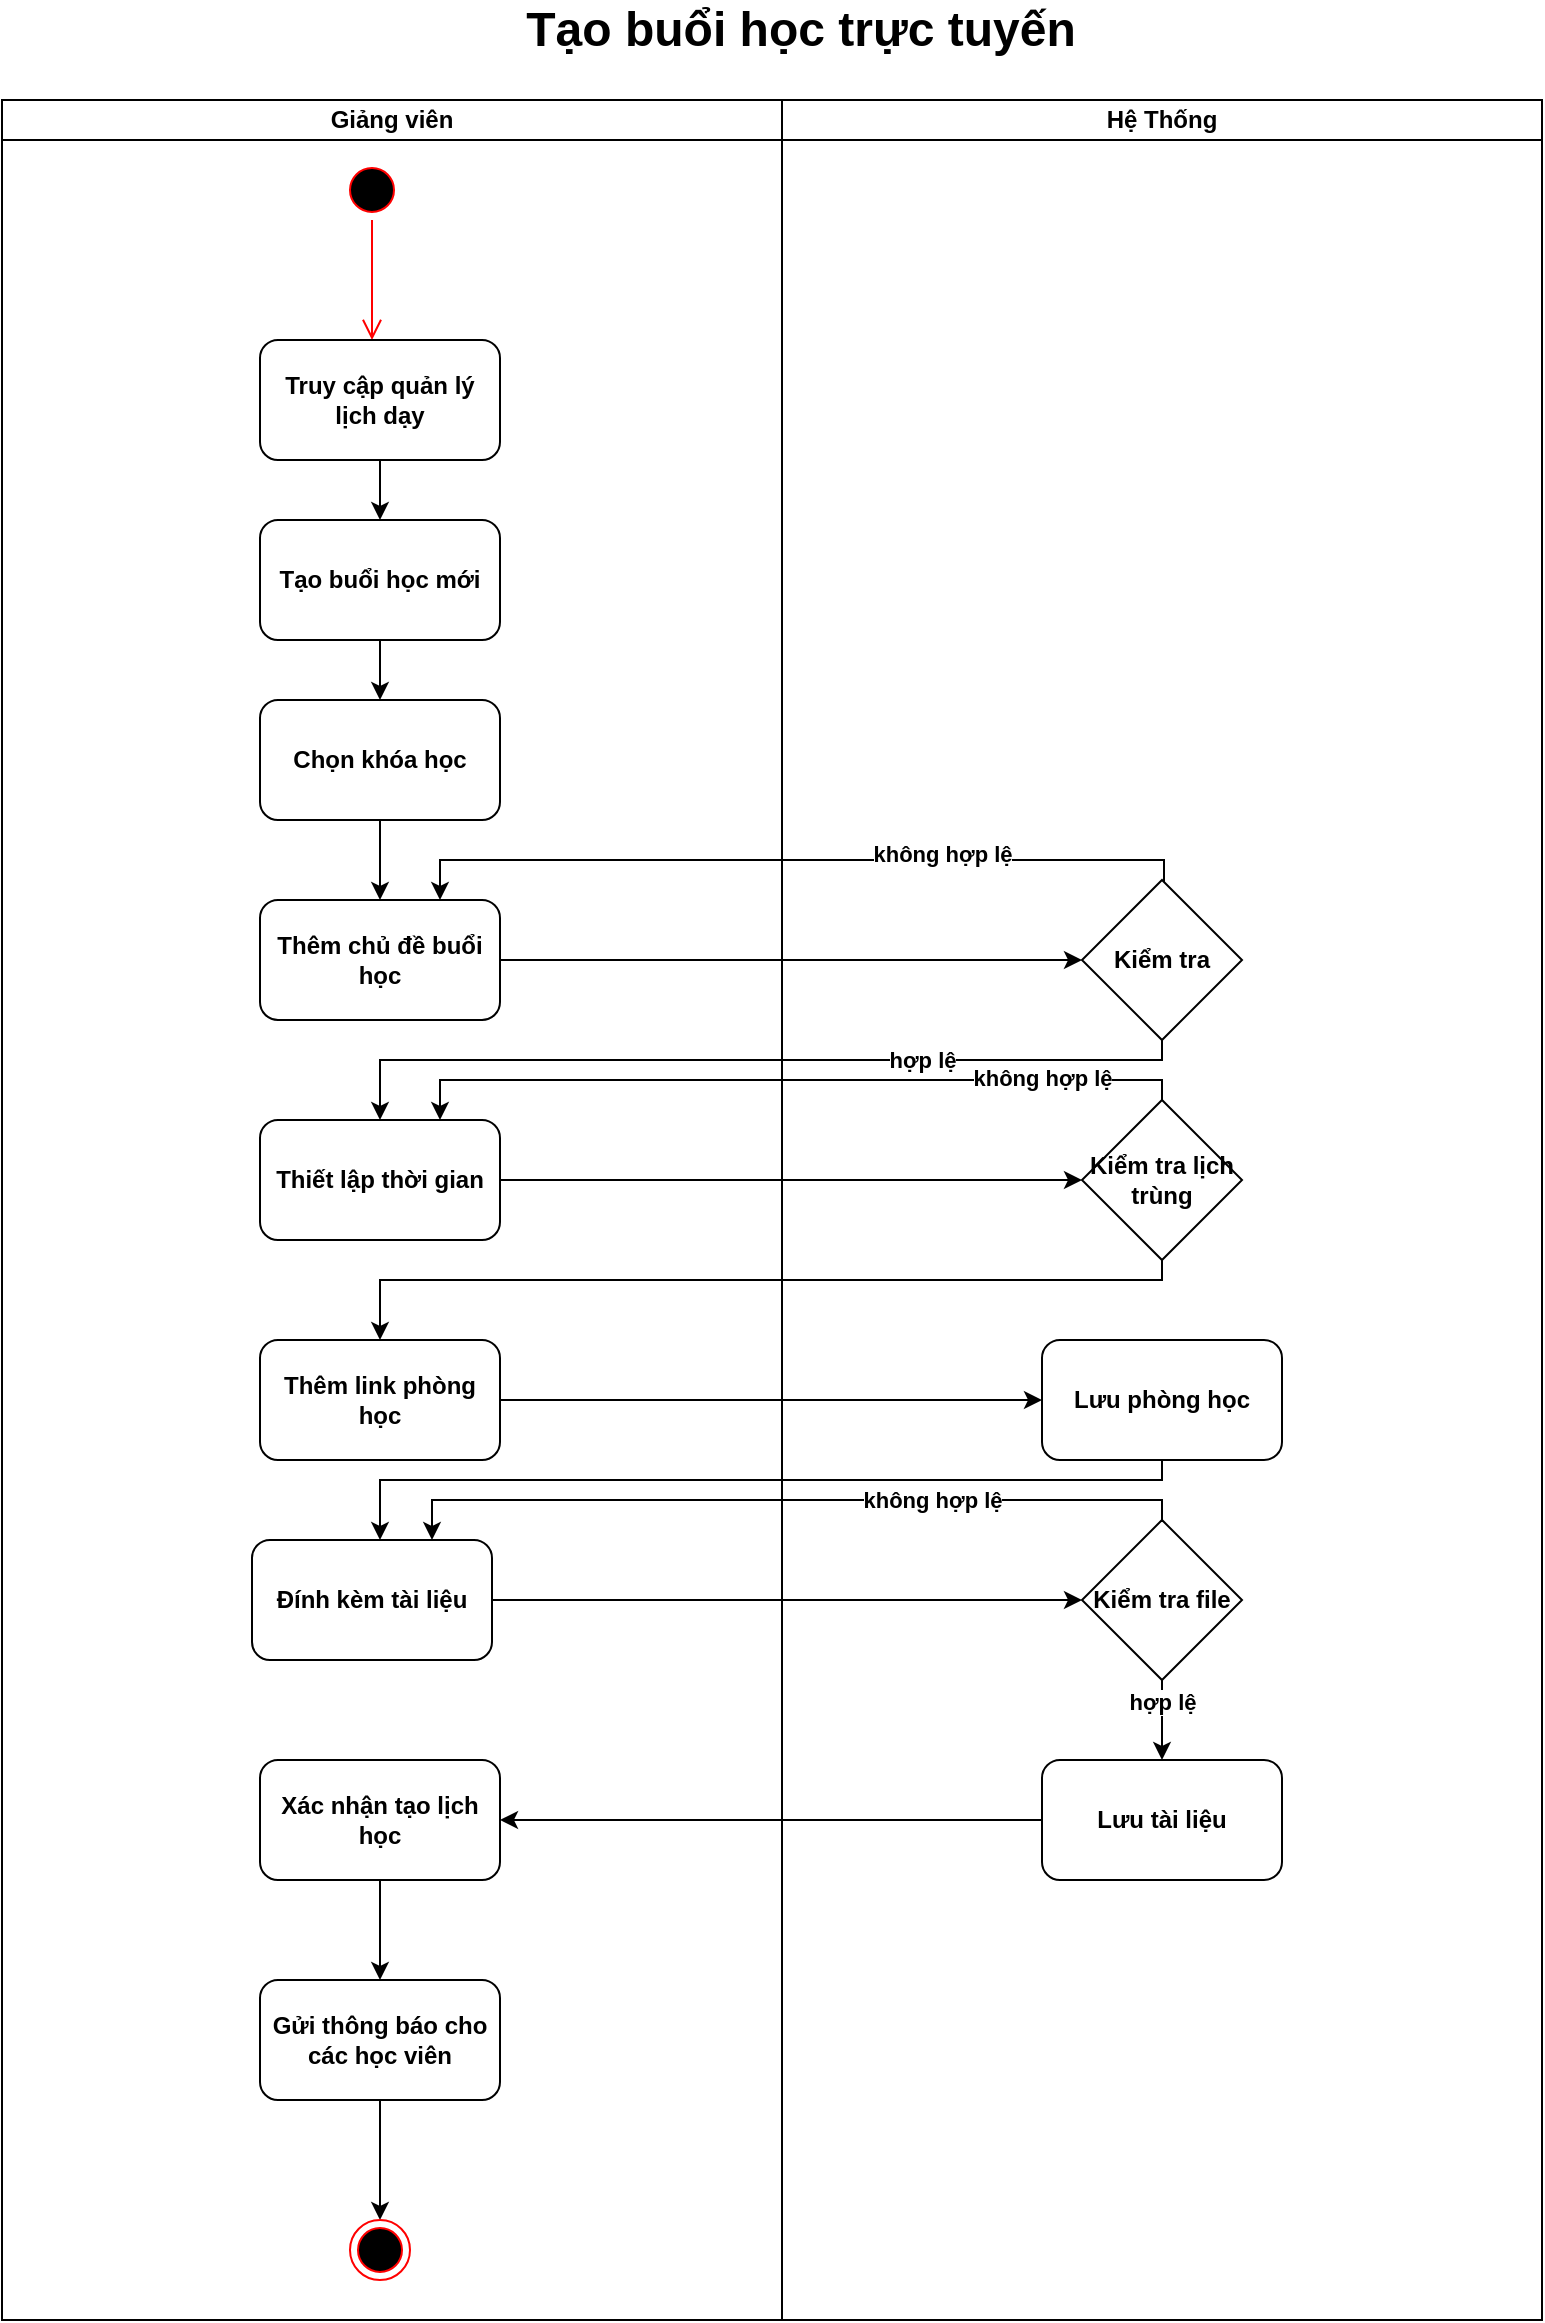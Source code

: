 <mxfile version="26.1.0">
  <diagram name="Page-1" id="wyYRsDZjEv_IAJ9hgWg7">
    <mxGraphModel dx="1783" dy="944" grid="1" gridSize="10" guides="1" tooltips="1" connect="1" arrows="1" fold="1" page="1" pageScale="1" pageWidth="850" pageHeight="1100" math="0" shadow="0">
      <root>
        <mxCell id="0" />
        <mxCell id="1" parent="0" />
        <mxCell id="MZA0LP5zGsWw1ewoAg7Y-1" value="Giảng viên" style="swimlane;startSize=20;whiteSpace=wrap;html=1;fontStyle=1" vertex="1" parent="1">
          <mxGeometry x="60" y="150" width="390" height="1110" as="geometry" />
        </mxCell>
        <mxCell id="MZA0LP5zGsWw1ewoAg7Y-2" value="" style="ellipse;html=1;shape=startState;fillColor=#000000;strokeColor=#ff0000;fontStyle=1" vertex="1" parent="MZA0LP5zGsWw1ewoAg7Y-1">
          <mxGeometry x="170" y="30" width="30" height="30" as="geometry" />
        </mxCell>
        <mxCell id="MZA0LP5zGsWw1ewoAg7Y-3" value="" style="edgeStyle=orthogonalEdgeStyle;html=1;verticalAlign=bottom;endArrow=open;endSize=8;strokeColor=#ff0000;rounded=0;fontStyle=1" edge="1" parent="MZA0LP5zGsWw1ewoAg7Y-1" source="MZA0LP5zGsWw1ewoAg7Y-2">
          <mxGeometry relative="1" as="geometry">
            <mxPoint x="185" y="120" as="targetPoint" />
          </mxGeometry>
        </mxCell>
        <mxCell id="MZA0LP5zGsWw1ewoAg7Y-59" style="edgeStyle=orthogonalEdgeStyle;rounded=0;orthogonalLoop=1;jettySize=auto;html=1;fontStyle=1" edge="1" parent="MZA0LP5zGsWw1ewoAg7Y-1" source="MZA0LP5zGsWw1ewoAg7Y-57" target="MZA0LP5zGsWw1ewoAg7Y-58">
          <mxGeometry relative="1" as="geometry" />
        </mxCell>
        <mxCell id="MZA0LP5zGsWw1ewoAg7Y-57" value="Tạo buổi học mới" style="rounded=1;whiteSpace=wrap;html=1;fontStyle=1" vertex="1" parent="MZA0LP5zGsWw1ewoAg7Y-1">
          <mxGeometry x="129" y="210" width="120" height="60" as="geometry" />
        </mxCell>
        <mxCell id="MZA0LP5zGsWw1ewoAg7Y-62" style="edgeStyle=orthogonalEdgeStyle;rounded=0;orthogonalLoop=1;jettySize=auto;html=1;entryX=0.5;entryY=0;entryDx=0;entryDy=0;fontStyle=1" edge="1" parent="MZA0LP5zGsWw1ewoAg7Y-1" source="MZA0LP5zGsWw1ewoAg7Y-58" target="MZA0LP5zGsWw1ewoAg7Y-61">
          <mxGeometry relative="1" as="geometry" />
        </mxCell>
        <mxCell id="MZA0LP5zGsWw1ewoAg7Y-58" value="Chọn khóa học" style="rounded=1;whiteSpace=wrap;html=1;fontStyle=1" vertex="1" parent="MZA0LP5zGsWw1ewoAg7Y-1">
          <mxGeometry x="129" y="300" width="120" height="60" as="geometry" />
        </mxCell>
        <mxCell id="MZA0LP5zGsWw1ewoAg7Y-61" value="Thêm chủ đề buổi học" style="rounded=1;whiteSpace=wrap;html=1;fontStyle=1" vertex="1" parent="MZA0LP5zGsWw1ewoAg7Y-1">
          <mxGeometry x="129" y="400" width="120" height="60" as="geometry" />
        </mxCell>
        <mxCell id="MZA0LP5zGsWw1ewoAg7Y-68" value="Thiết lập thời gian" style="rounded=1;whiteSpace=wrap;html=1;fontStyle=1" vertex="1" parent="MZA0LP5zGsWw1ewoAg7Y-1">
          <mxGeometry x="129" y="510" width="120" height="60" as="geometry" />
        </mxCell>
        <mxCell id="MZA0LP5zGsWw1ewoAg7Y-82" value="Thêm link phòng học" style="rounded=1;whiteSpace=wrap;html=1;fontStyle=1" vertex="1" parent="MZA0LP5zGsWw1ewoAg7Y-1">
          <mxGeometry x="129" y="620" width="120" height="60" as="geometry" />
        </mxCell>
        <mxCell id="MZA0LP5zGsWw1ewoAg7Y-85" value="Đính kèm tài liệu" style="rounded=1;whiteSpace=wrap;html=1;fontStyle=1" vertex="1" parent="MZA0LP5zGsWw1ewoAg7Y-1">
          <mxGeometry x="125" y="720" width="120" height="60" as="geometry" />
        </mxCell>
        <mxCell id="MZA0LP5zGsWw1ewoAg7Y-99" style="edgeStyle=orthogonalEdgeStyle;rounded=0;orthogonalLoop=1;jettySize=auto;html=1;entryX=0.5;entryY=0;entryDx=0;entryDy=0;fontStyle=1" edge="1" parent="MZA0LP5zGsWw1ewoAg7Y-1" source="MZA0LP5zGsWw1ewoAg7Y-94" target="MZA0LP5zGsWw1ewoAg7Y-98">
          <mxGeometry relative="1" as="geometry" />
        </mxCell>
        <mxCell id="MZA0LP5zGsWw1ewoAg7Y-94" value="Xác nhận tạo lịch học" style="rounded=1;whiteSpace=wrap;html=1;fontStyle=1" vertex="1" parent="MZA0LP5zGsWw1ewoAg7Y-1">
          <mxGeometry x="129" y="830" width="120" height="60" as="geometry" />
        </mxCell>
        <mxCell id="MZA0LP5zGsWw1ewoAg7Y-101" style="edgeStyle=orthogonalEdgeStyle;rounded=0;orthogonalLoop=1;jettySize=auto;html=1;fontStyle=1" edge="1" parent="MZA0LP5zGsWw1ewoAg7Y-1" source="MZA0LP5zGsWw1ewoAg7Y-98" target="MZA0LP5zGsWw1ewoAg7Y-100">
          <mxGeometry relative="1" as="geometry" />
        </mxCell>
        <mxCell id="MZA0LP5zGsWw1ewoAg7Y-98" value="Gửi thông báo cho các học viên" style="rounded=1;whiteSpace=wrap;html=1;fontStyle=1" vertex="1" parent="MZA0LP5zGsWw1ewoAg7Y-1">
          <mxGeometry x="129" y="940" width="120" height="60" as="geometry" />
        </mxCell>
        <mxCell id="MZA0LP5zGsWw1ewoAg7Y-100" value="" style="ellipse;html=1;shape=endState;fillColor=#000000;strokeColor=#ff0000;fontStyle=1" vertex="1" parent="MZA0LP5zGsWw1ewoAg7Y-1">
          <mxGeometry x="174" y="1060" width="30" height="30" as="geometry" />
        </mxCell>
        <mxCell id="MZA0LP5zGsWw1ewoAg7Y-29" value="Hệ Thống" style="swimlane;startSize=20;whiteSpace=wrap;html=1;fontStyle=1" vertex="1" parent="1">
          <mxGeometry x="450" y="150" width="380" height="1110" as="geometry" />
        </mxCell>
        <mxCell id="MZA0LP5zGsWw1ewoAg7Y-63" value="Kiểm tra" style="rhombus;whiteSpace=wrap;html=1;fontStyle=1" vertex="1" parent="MZA0LP5zGsWw1ewoAg7Y-29">
          <mxGeometry x="150" y="390" width="80" height="80" as="geometry" />
        </mxCell>
        <mxCell id="MZA0LP5zGsWw1ewoAg7Y-72" value="Kiểm tra lịch trùng" style="rhombus;whiteSpace=wrap;html=1;fontStyle=1" vertex="1" parent="MZA0LP5zGsWw1ewoAg7Y-29">
          <mxGeometry x="150" y="500" width="80" height="80" as="geometry" />
        </mxCell>
        <mxCell id="MZA0LP5zGsWw1ewoAg7Y-76" value="Lưu phòng học" style="rounded=1;whiteSpace=wrap;html=1;fontStyle=1" vertex="1" parent="MZA0LP5zGsWw1ewoAg7Y-29">
          <mxGeometry x="130" y="620" width="120" height="60" as="geometry" />
        </mxCell>
        <mxCell id="MZA0LP5zGsWw1ewoAg7Y-92" style="edgeStyle=orthogonalEdgeStyle;rounded=0;orthogonalLoop=1;jettySize=auto;html=1;fontStyle=1" edge="1" parent="MZA0LP5zGsWw1ewoAg7Y-29" source="MZA0LP5zGsWw1ewoAg7Y-87" target="MZA0LP5zGsWw1ewoAg7Y-91">
          <mxGeometry relative="1" as="geometry" />
        </mxCell>
        <mxCell id="MZA0LP5zGsWw1ewoAg7Y-93" value="hợp lệ" style="edgeLabel;html=1;align=center;verticalAlign=middle;resizable=0;points=[];fontStyle=1" vertex="1" connectable="0" parent="MZA0LP5zGsWw1ewoAg7Y-92">
          <mxGeometry x="-0.45" relative="1" as="geometry">
            <mxPoint as="offset" />
          </mxGeometry>
        </mxCell>
        <mxCell id="MZA0LP5zGsWw1ewoAg7Y-87" value="Kiểm tra file" style="rhombus;whiteSpace=wrap;html=1;fontStyle=1" vertex="1" parent="MZA0LP5zGsWw1ewoAg7Y-29">
          <mxGeometry x="150" y="710" width="80" height="80" as="geometry" />
        </mxCell>
        <mxCell id="MZA0LP5zGsWw1ewoAg7Y-91" value="Lưu tài liệu" style="rounded=1;whiteSpace=wrap;html=1;fontStyle=1" vertex="1" parent="MZA0LP5zGsWw1ewoAg7Y-29">
          <mxGeometry x="130" y="830" width="120" height="60" as="geometry" />
        </mxCell>
        <mxCell id="MZA0LP5zGsWw1ewoAg7Y-44" value="&lt;span style=&quot;font-size: 24px;&quot;&gt;Tạo buổi học trực tuyến&lt;/span&gt;" style="text;html=1;align=center;verticalAlign=middle;whiteSpace=wrap;rounded=0;fontStyle=1" vertex="1" parent="1">
          <mxGeometry x="189" y="100" width="541" height="30" as="geometry" />
        </mxCell>
        <mxCell id="MZA0LP5zGsWw1ewoAg7Y-60" style="edgeStyle=orthogonalEdgeStyle;rounded=0;orthogonalLoop=1;jettySize=auto;html=1;fontStyle=1" edge="1" parent="1" source="MZA0LP5zGsWw1ewoAg7Y-46" target="MZA0LP5zGsWw1ewoAg7Y-57">
          <mxGeometry relative="1" as="geometry" />
        </mxCell>
        <mxCell id="MZA0LP5zGsWw1ewoAg7Y-46" value="Truy cập quản lý lịch dạy" style="rounded=1;whiteSpace=wrap;html=1;fontStyle=1" vertex="1" parent="1">
          <mxGeometry x="189" y="270" width="120" height="60" as="geometry" />
        </mxCell>
        <mxCell id="MZA0LP5zGsWw1ewoAg7Y-64" style="edgeStyle=orthogonalEdgeStyle;rounded=0;orthogonalLoop=1;jettySize=auto;html=1;entryX=0;entryY=0.5;entryDx=0;entryDy=0;fontStyle=1" edge="1" parent="1" source="MZA0LP5zGsWw1ewoAg7Y-61" target="MZA0LP5zGsWw1ewoAg7Y-63">
          <mxGeometry relative="1" as="geometry" />
        </mxCell>
        <mxCell id="MZA0LP5zGsWw1ewoAg7Y-65" style="edgeStyle=orthogonalEdgeStyle;rounded=0;orthogonalLoop=1;jettySize=auto;html=1;entryX=0.75;entryY=0;entryDx=0;entryDy=0;fontStyle=1" edge="1" parent="1" source="MZA0LP5zGsWw1ewoAg7Y-63" target="MZA0LP5zGsWw1ewoAg7Y-61">
          <mxGeometry relative="1" as="geometry">
            <Array as="points">
              <mxPoint x="641" y="530" />
              <mxPoint x="279" y="530" />
            </Array>
          </mxGeometry>
        </mxCell>
        <mxCell id="MZA0LP5zGsWw1ewoAg7Y-67" value="không hợp lệ" style="edgeLabel;html=1;align=center;verticalAlign=middle;resizable=0;points=[];fontStyle=1" vertex="1" connectable="0" parent="MZA0LP5zGsWw1ewoAg7Y-65">
          <mxGeometry x="-0.378" y="-3" relative="1" as="geometry">
            <mxPoint as="offset" />
          </mxGeometry>
        </mxCell>
        <mxCell id="MZA0LP5zGsWw1ewoAg7Y-69" style="edgeStyle=orthogonalEdgeStyle;rounded=0;orthogonalLoop=1;jettySize=auto;html=1;entryX=0.5;entryY=0;entryDx=0;entryDy=0;fontStyle=1" edge="1" parent="1" source="MZA0LP5zGsWw1ewoAg7Y-63" target="MZA0LP5zGsWw1ewoAg7Y-68">
          <mxGeometry relative="1" as="geometry">
            <Array as="points">
              <mxPoint x="640" y="630" />
              <mxPoint x="249" y="630" />
            </Array>
          </mxGeometry>
        </mxCell>
        <mxCell id="MZA0LP5zGsWw1ewoAg7Y-70" value="hợp lệ" style="edgeLabel;html=1;align=center;verticalAlign=middle;resizable=0;points=[];fontStyle=1" vertex="1" connectable="0" parent="MZA0LP5zGsWw1ewoAg7Y-69">
          <mxGeometry x="-0.394" relative="1" as="geometry">
            <mxPoint as="offset" />
          </mxGeometry>
        </mxCell>
        <mxCell id="MZA0LP5zGsWw1ewoAg7Y-73" style="edgeStyle=orthogonalEdgeStyle;rounded=0;orthogonalLoop=1;jettySize=auto;html=1;entryX=0;entryY=0.5;entryDx=0;entryDy=0;fontStyle=1" edge="1" parent="1" source="MZA0LP5zGsWw1ewoAg7Y-68" target="MZA0LP5zGsWw1ewoAg7Y-72">
          <mxGeometry relative="1" as="geometry" />
        </mxCell>
        <mxCell id="MZA0LP5zGsWw1ewoAg7Y-80" style="edgeStyle=orthogonalEdgeStyle;rounded=0;orthogonalLoop=1;jettySize=auto;html=1;entryX=0.75;entryY=0;entryDx=0;entryDy=0;fontStyle=1" edge="1" parent="1" source="MZA0LP5zGsWw1ewoAg7Y-72" target="MZA0LP5zGsWw1ewoAg7Y-68">
          <mxGeometry relative="1" as="geometry">
            <Array as="points">
              <mxPoint x="640" y="640" />
              <mxPoint x="279" y="640" />
            </Array>
          </mxGeometry>
        </mxCell>
        <mxCell id="MZA0LP5zGsWw1ewoAg7Y-81" value="không hợp lệ" style="edgeLabel;html=1;align=center;verticalAlign=middle;resizable=0;points=[];fontStyle=1" vertex="1" connectable="0" parent="MZA0LP5zGsWw1ewoAg7Y-80">
          <mxGeometry x="-0.074" y="-1" relative="1" as="geometry">
            <mxPoint x="111" as="offset" />
          </mxGeometry>
        </mxCell>
        <mxCell id="MZA0LP5zGsWw1ewoAg7Y-83" style="edgeStyle=orthogonalEdgeStyle;rounded=0;orthogonalLoop=1;jettySize=auto;html=1;fontStyle=1" edge="1" parent="1" source="MZA0LP5zGsWw1ewoAg7Y-72" target="MZA0LP5zGsWw1ewoAg7Y-82">
          <mxGeometry relative="1" as="geometry">
            <Array as="points">
              <mxPoint x="640" y="740" />
              <mxPoint x="249" y="740" />
            </Array>
          </mxGeometry>
        </mxCell>
        <mxCell id="MZA0LP5zGsWw1ewoAg7Y-84" style="edgeStyle=orthogonalEdgeStyle;rounded=0;orthogonalLoop=1;jettySize=auto;html=1;fontStyle=1" edge="1" parent="1" source="MZA0LP5zGsWw1ewoAg7Y-82" target="MZA0LP5zGsWw1ewoAg7Y-76">
          <mxGeometry relative="1" as="geometry" />
        </mxCell>
        <mxCell id="MZA0LP5zGsWw1ewoAg7Y-86" style="edgeStyle=orthogonalEdgeStyle;rounded=0;orthogonalLoop=1;jettySize=auto;html=1;fontStyle=1" edge="1" parent="1" source="MZA0LP5zGsWw1ewoAg7Y-76" target="MZA0LP5zGsWw1ewoAg7Y-85">
          <mxGeometry relative="1" as="geometry">
            <Array as="points">
              <mxPoint x="640" y="840" />
              <mxPoint x="249" y="840" />
            </Array>
          </mxGeometry>
        </mxCell>
        <mxCell id="MZA0LP5zGsWw1ewoAg7Y-88" style="edgeStyle=orthogonalEdgeStyle;rounded=0;orthogonalLoop=1;jettySize=auto;html=1;fontStyle=1" edge="1" parent="1" source="MZA0LP5zGsWw1ewoAg7Y-85" target="MZA0LP5zGsWw1ewoAg7Y-87">
          <mxGeometry relative="1" as="geometry" />
        </mxCell>
        <mxCell id="MZA0LP5zGsWw1ewoAg7Y-89" style="edgeStyle=orthogonalEdgeStyle;rounded=0;orthogonalLoop=1;jettySize=auto;html=1;entryX=0.75;entryY=0;entryDx=0;entryDy=0;fontStyle=1" edge="1" parent="1" source="MZA0LP5zGsWw1ewoAg7Y-87" target="MZA0LP5zGsWw1ewoAg7Y-85">
          <mxGeometry relative="1" as="geometry">
            <Array as="points">
              <mxPoint x="640" y="850" />
              <mxPoint x="275" y="850" />
            </Array>
          </mxGeometry>
        </mxCell>
        <mxCell id="MZA0LP5zGsWw1ewoAg7Y-90" value="không hợp lệ" style="edgeLabel;html=1;align=center;verticalAlign=middle;resizable=0;points=[];fontStyle=1" vertex="1" connectable="0" parent="MZA0LP5zGsWw1ewoAg7Y-89">
          <mxGeometry x="-0.368" relative="1" as="geometry">
            <mxPoint as="offset" />
          </mxGeometry>
        </mxCell>
        <mxCell id="MZA0LP5zGsWw1ewoAg7Y-95" style="edgeStyle=orthogonalEdgeStyle;rounded=0;orthogonalLoop=1;jettySize=auto;html=1;fontStyle=1" edge="1" parent="1" source="MZA0LP5zGsWw1ewoAg7Y-91" target="MZA0LP5zGsWw1ewoAg7Y-94">
          <mxGeometry relative="1" as="geometry" />
        </mxCell>
      </root>
    </mxGraphModel>
  </diagram>
</mxfile>
